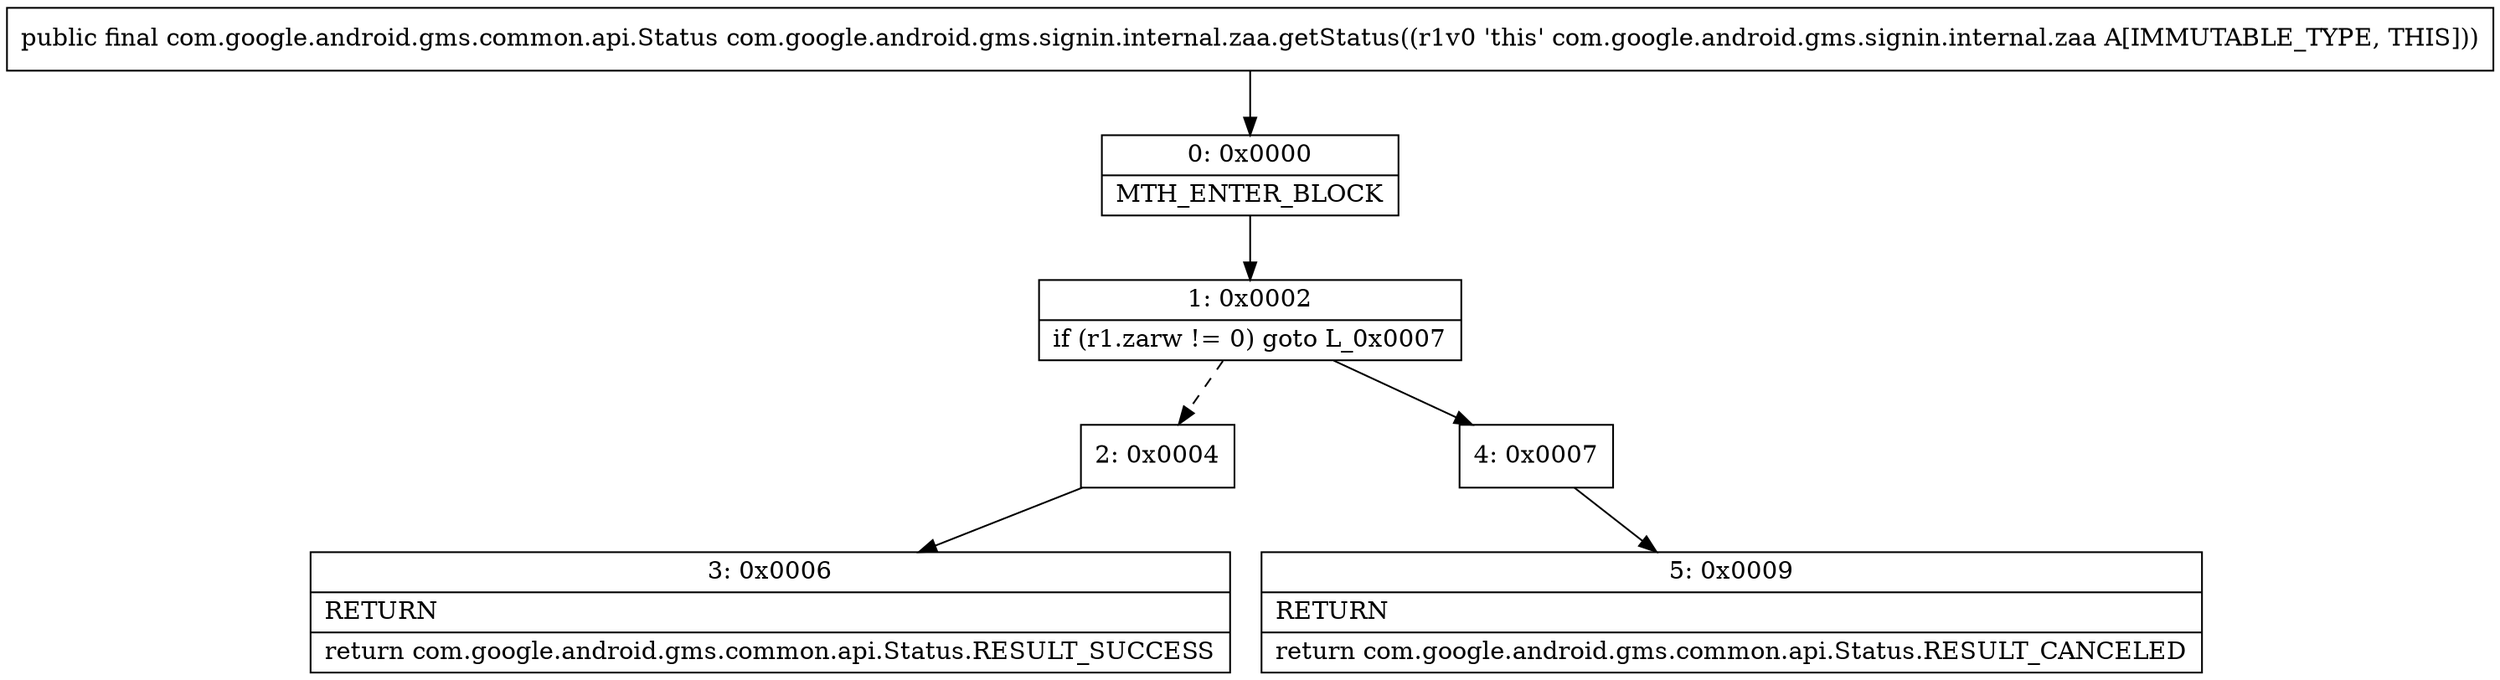 digraph "CFG forcom.google.android.gms.signin.internal.zaa.getStatus()Lcom\/google\/android\/gms\/common\/api\/Status;" {
Node_0 [shape=record,label="{0\:\ 0x0000|MTH_ENTER_BLOCK\l}"];
Node_1 [shape=record,label="{1\:\ 0x0002|if (r1.zarw != 0) goto L_0x0007\l}"];
Node_2 [shape=record,label="{2\:\ 0x0004}"];
Node_3 [shape=record,label="{3\:\ 0x0006|RETURN\l|return com.google.android.gms.common.api.Status.RESULT_SUCCESS\l}"];
Node_4 [shape=record,label="{4\:\ 0x0007}"];
Node_5 [shape=record,label="{5\:\ 0x0009|RETURN\l|return com.google.android.gms.common.api.Status.RESULT_CANCELED\l}"];
MethodNode[shape=record,label="{public final com.google.android.gms.common.api.Status com.google.android.gms.signin.internal.zaa.getStatus((r1v0 'this' com.google.android.gms.signin.internal.zaa A[IMMUTABLE_TYPE, THIS])) }"];
MethodNode -> Node_0;
Node_0 -> Node_1;
Node_1 -> Node_2[style=dashed];
Node_1 -> Node_4;
Node_2 -> Node_3;
Node_4 -> Node_5;
}

